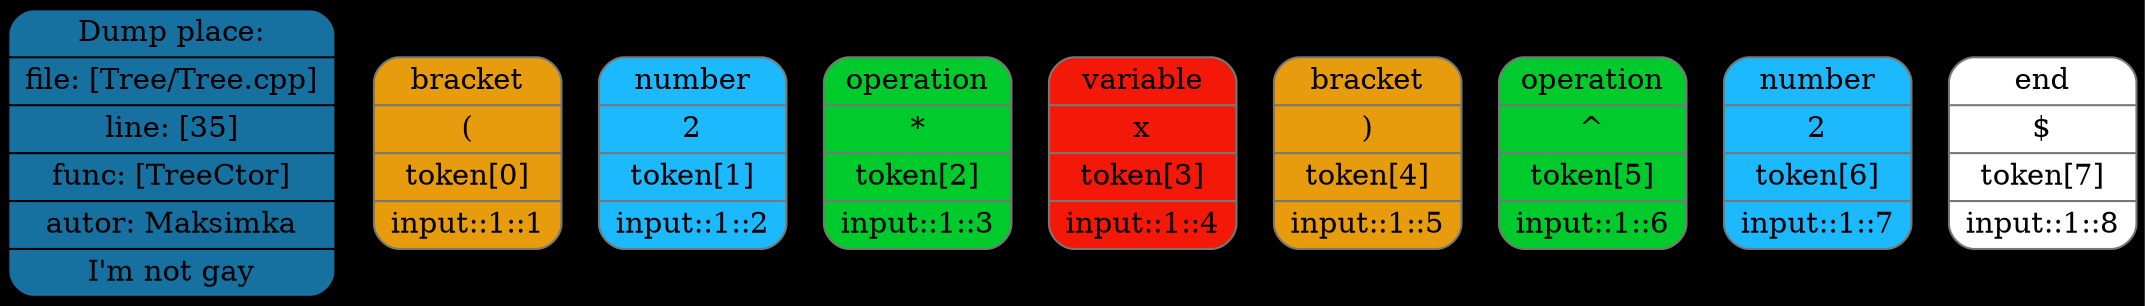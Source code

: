 digraph G{
rankdir=TB
graph [bgcolor="#000000"];
size = "100 5"
place[shape=Mrecord, style=filled, fillcolor="#1771a0", pos="0,1!",label = " { Dump place: | file: [Tree/Tree.cpp] | line: [35] | func: [TreeCtor] | autor: Maksimka | I'm not gay } "color = "#000000"];
token0[shape=Mrecord, style=filled, fillcolor="#e69c0c",label = " { bracket | ( |  token[0] |  input::1::1 } ", color = "#777777"];
token1[shape=Mrecord, style=filled, fillcolor="#1cb9ff",label = " { number | 2 |  token[1] |  input::1::2 } ", color = "#777777"];
token2[shape=Mrecord, style=filled, fillcolor="#00ca2c",label = " { operation | * |  token[2] |  input::1::3 } ", color = "#777777"];
token3[shape=Mrecord, style=filled, fillcolor="#f31807",label = " { variable | x |  token[3] |  input::1::4 } ", color = "#777777"];
token4[shape=Mrecord, style=filled, fillcolor="#e69c0c",label = " { bracket | ) |  token[4] |  input::1::5 } ", color = "#777777"];
token5[shape=Mrecord, style=filled, fillcolor="#00ca2c",label = " { operation | ^ |  token[5] |  input::1::6 } ", color = "#777777"];
token6[shape=Mrecord, style=filled, fillcolor="#1cb9ff",label = " { number | 2 |  token[6] |  input::1::7 } ", color = "#777777"];
token7[shape=Mrecord, style=filled, fillcolor="#ffffff",label = " { end | $ |  token[7] |  input::1::8 } ", color = "#777777"];
}
